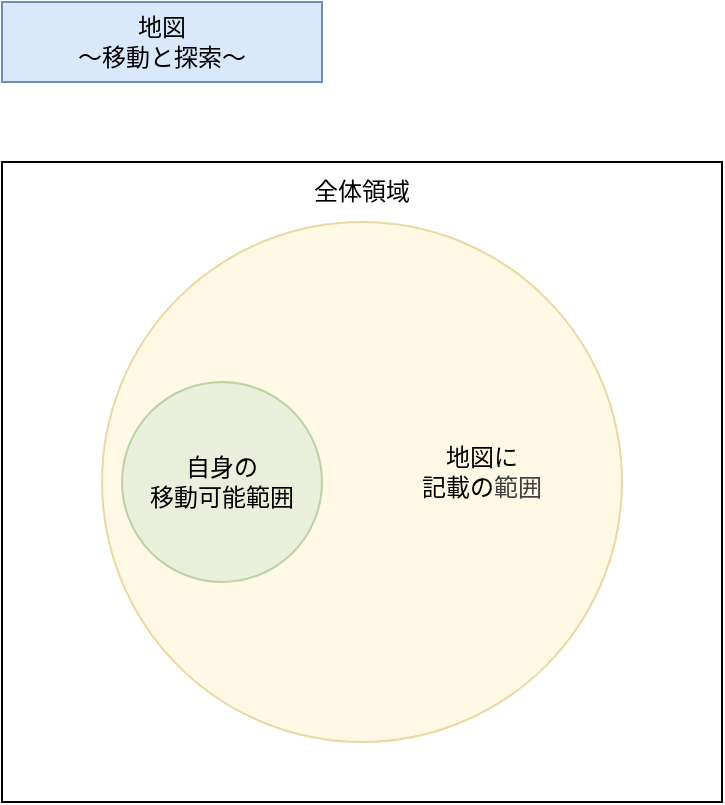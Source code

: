 <mxfile>
    <diagram id="Iqh0p4z0CSAQo3-YcA2V" name="01">
        <mxGraphModel dx="832" dy="809" grid="1" gridSize="10" guides="1" tooltips="1" connect="1" arrows="1" fold="1" page="1" pageScale="1" pageWidth="1169" pageHeight="827" math="0" shadow="0">
            <root>
                <mxCell id="0"/>
                <mxCell id="1" parent="0"/>
                <mxCell id="12" value="" style="rounded=0;whiteSpace=wrap;html=1;" parent="1" vertex="1">
                    <mxGeometry x="40" y="120" width="360" height="320" as="geometry"/>
                </mxCell>
                <mxCell id="24" value="" style="ellipse;whiteSpace=wrap;html=1;aspect=fixed;opacity=50;fillColor=#fff2cc;strokeColor=#d6b656;" vertex="1" parent="1">
                    <mxGeometry x="90" y="150" width="260" height="260" as="geometry"/>
                </mxCell>
                <mxCell id="2" value="地図&lt;div&gt;～移動と探索～&lt;/div&gt;" style="text;html=1;align=center;verticalAlign=middle;whiteSpace=wrap;rounded=0;fillColor=#dae8fc;strokeColor=#6c8ebf;" parent="1" vertex="1">
                    <mxGeometry x="40" y="40" width="160" height="40" as="geometry"/>
                </mxCell>
                <mxCell id="10" value="全体領域" style="text;html=1;align=center;verticalAlign=middle;whiteSpace=wrap;rounded=0;" parent="1" vertex="1">
                    <mxGeometry x="190" y="120" width="60" height="30" as="geometry"/>
                </mxCell>
                <mxCell id="16" value="自身の&lt;div&gt;移動可能範囲&lt;/div&gt;" style="ellipse;whiteSpace=wrap;html=1;aspect=fixed;opacity=50;fillColor=#d5e8d4;strokeColor=#82b366;" parent="1" vertex="1">
                    <mxGeometry x="100" y="230" width="100" height="100" as="geometry"/>
                </mxCell>
                <mxCell id="25" value="地図に&lt;div&gt;記載の&lt;span style=&quot;color: rgb(63, 63, 63); background-color: transparent;&quot;&gt;範囲&lt;/span&gt;&lt;/div&gt;" style="text;html=1;align=center;verticalAlign=middle;whiteSpace=wrap;rounded=0;" vertex="1" parent="1">
                    <mxGeometry x="240" y="260" width="80" height="30" as="geometry"/>
                </mxCell>
            </root>
        </mxGraphModel>
    </diagram>
    <diagram name="02" id="YMj1xpAl_SfOTKT0soET">
        <mxGraphModel dx="998" dy="971" grid="1" gridSize="10" guides="1" tooltips="1" connect="1" arrows="1" fold="1" page="1" pageScale="1" pageWidth="1169" pageHeight="827" math="0" shadow="0">
            <root>
                <mxCell id="ML3krrQk0YiTmpszw3Px-0"/>
                <mxCell id="ML3krrQk0YiTmpszw3Px-1" parent="ML3krrQk0YiTmpszw3Px-0"/>
                <mxCell id="ML3krrQk0YiTmpszw3Px-2" value="" style="rounded=0;whiteSpace=wrap;html=1;" vertex="1" parent="ML3krrQk0YiTmpszw3Px-1">
                    <mxGeometry x="40" y="120" width="360" height="320" as="geometry"/>
                </mxCell>
                <mxCell id="ML3krrQk0YiTmpszw3Px-3" value="" style="ellipse;whiteSpace=wrap;html=1;aspect=fixed;opacity=50;fillColor=#fff2cc;strokeColor=#d6b656;" vertex="1" parent="ML3krrQk0YiTmpszw3Px-1">
                    <mxGeometry x="90" y="150" width="260" height="260" as="geometry"/>
                </mxCell>
                <mxCell id="ML3krrQk0YiTmpszw3Px-4" value="地図&lt;div&gt;～認識コスト～&lt;/div&gt;" style="text;html=1;align=center;verticalAlign=middle;whiteSpace=wrap;rounded=0;fillColor=#dae8fc;strokeColor=#6c8ebf;" vertex="1" parent="ML3krrQk0YiTmpszw3Px-1">
                    <mxGeometry x="40" y="40" width="160" height="40" as="geometry"/>
                </mxCell>
                <mxCell id="ML3krrQk0YiTmpszw3Px-5" value="上から" style="text;html=1;align=center;verticalAlign=middle;whiteSpace=wrap;rounded=0;fillColor=#d5e8d4;strokeColor=#82b366;" vertex="1" parent="ML3krrQk0YiTmpszw3Px-1">
                    <mxGeometry x="190" y="90" width="60" height="30" as="geometry"/>
                </mxCell>
                <mxCell id="ML3krrQk0YiTmpszw3Px-6" value="自身の&lt;div&gt;認識可能範囲&lt;/div&gt;" style="ellipse;whiteSpace=wrap;html=1;aspect=fixed;opacity=50;fillColor=#d5e8d4;strokeColor=#82b366;" vertex="1" parent="ML3krrQk0YiTmpszw3Px-1">
                    <mxGeometry x="130" y="230" width="100" height="100" as="geometry"/>
                </mxCell>
                <mxCell id="ML3krrQk0YiTmpszw3Px-7" value="地図の&lt;div&gt;認識可能&lt;span style=&quot;color: rgb(63, 63, 63); background-color: transparent;&quot;&gt;範囲&lt;/span&gt;&lt;/div&gt;" style="text;html=1;align=center;verticalAlign=middle;whiteSpace=wrap;rounded=0;" vertex="1" parent="ML3krrQk0YiTmpszw3Px-1">
                    <mxGeometry x="180" y="340" width="80" height="30" as="geometry"/>
                </mxCell>
                <mxCell id="rRDb4SoRunlddswfgrr--0" value="" style="shape=umlActor;verticalLabelPosition=top;verticalAlign=bottom;outlineConnect=0;labelPosition=center;align=center;html=1;" vertex="1" parent="ML3krrQk0YiTmpszw3Px-1">
                    <mxGeometry x="640" y="140" width="30" height="60" as="geometry"/>
                </mxCell>
                <mxCell id="rRDb4SoRunlddswfgrr--1" value="" style="endArrow=none;html=1;" edge="1" parent="ML3krrQk0YiTmpszw3Px-1">
                    <mxGeometry width="50" height="50" relative="1" as="geometry">
                        <mxPoint x="440" y="200" as="sourcePoint"/>
                        <mxPoint x="880" y="200" as="targetPoint"/>
                    </mxGeometry>
                </mxCell>
                <mxCell id="rRDb4SoRunlddswfgrr--4" value="" style="endArrow=classic;html=1;exitX=0;exitY=0.333;exitDx=0;exitDy=0;exitPerimeter=0;" edge="1" parent="ML3krrQk0YiTmpszw3Px-1" source="rRDb4SoRunlddswfgrr--0">
                    <mxGeometry width="50" height="50" relative="1" as="geometry">
                        <mxPoint x="630" y="150" as="sourcePoint"/>
                        <mxPoint x="540" y="200" as="targetPoint"/>
                    </mxGeometry>
                </mxCell>
                <mxCell id="rRDb4SoRunlddswfgrr--5" value="" style="endArrow=classic;html=1;exitX=1;exitY=0.333;exitDx=0;exitDy=0;exitPerimeter=0;" edge="1" parent="ML3krrQk0YiTmpszw3Px-1" source="rRDb4SoRunlddswfgrr--0">
                    <mxGeometry width="50" height="50" relative="1" as="geometry">
                        <mxPoint x="690" y="150" as="sourcePoint"/>
                        <mxPoint x="780" y="200" as="targetPoint"/>
                    </mxGeometry>
                </mxCell>
                <mxCell id="rRDb4SoRunlddswfgrr--6" value="横から" style="text;html=1;align=center;verticalAlign=middle;whiteSpace=wrap;rounded=0;fillColor=#d5e8d4;strokeColor=#82b366;" vertex="1" parent="ML3krrQk0YiTmpszw3Px-1">
                    <mxGeometry x="615" y="90" width="60" height="30" as="geometry"/>
                </mxCell>
                <mxCell id="rRDb4SoRunlddswfgrr--7" value="" style="endArrow=none;html=1;" edge="1" parent="ML3krrQk0YiTmpszw3Px-1">
                    <mxGeometry width="50" height="50" relative="1" as="geometry">
                        <mxPoint x="420" y="360" as="sourcePoint"/>
                        <mxPoint x="890" y="360" as="targetPoint"/>
                    </mxGeometry>
                </mxCell>
                <mxCell id="rRDb4SoRunlddswfgrr--8" value="" style="shape=tape;whiteSpace=wrap;html=1;" vertex="1" parent="ML3krrQk0YiTmpszw3Px-1">
                    <mxGeometry x="615" y="230" width="80" height="60" as="geometry"/>
                </mxCell>
                <mxCell id="rRDb4SoRunlddswfgrr--9" value="" style="endArrow=classic;html=1;exitX=0;exitY=0.5;exitDx=0;exitDy=0;exitPerimeter=0;" edge="1" parent="ML3krrQk0YiTmpszw3Px-1" source="rRDb4SoRunlddswfgrr--8">
                    <mxGeometry width="50" height="50" relative="1" as="geometry">
                        <mxPoint x="600" y="255" as="sourcePoint"/>
                        <mxPoint x="440" y="360" as="targetPoint"/>
                    </mxGeometry>
                </mxCell>
                <mxCell id="rRDb4SoRunlddswfgrr--10" value="" style="endArrow=classic;html=1;exitX=1;exitY=0.5;exitDx=0;exitDy=0;exitPerimeter=0;" edge="1" parent="ML3krrQk0YiTmpszw3Px-1" source="rRDb4SoRunlddswfgrr--8">
                    <mxGeometry width="50" height="50" relative="1" as="geometry">
                        <mxPoint x="610" y="265" as="sourcePoint"/>
                        <mxPoint x="880" y="360" as="targetPoint"/>
                    </mxGeometry>
                </mxCell>
                <mxCell id="rRDb4SoRunlddswfgrr--11" value="他者の&lt;div&gt;認識可能範囲&lt;/div&gt;" style="ellipse;whiteSpace=wrap;html=1;aspect=fixed;opacity=50;fillColor=#ffe6cc;strokeColor=#d79b00;" vertex="1" parent="ML3krrQk0YiTmpszw3Px-1">
                    <mxGeometry x="200" y="230" width="100" height="100" as="geometry"/>
                </mxCell>
            </root>
        </mxGraphModel>
    </diagram>
</mxfile>